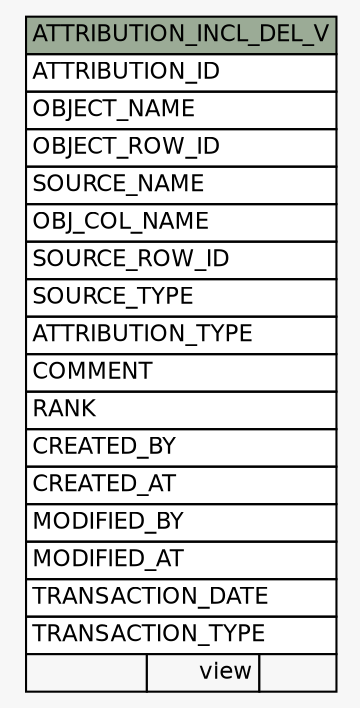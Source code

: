 // dot 2.38.0 on Windows 10 10.0
// SchemaSpy rev Unknown
digraph "ATTRIBUTION_INCL_DEL_V" {
  graph [
    rankdir="RL"
    bgcolor="#f7f7f7"
    nodesep="0.18"
    ranksep="0.46"
    fontname="Helvetica"
    fontsize="11"
  ];
  node [
    fontname="Helvetica"
    fontsize="11"
    shape="plaintext"
  ];
  edge [
    arrowsize="0.8"
  ];
  "ATTRIBUTION_INCL_DEL_V" [
    label=<
    <TABLE BORDER="0" CELLBORDER="1" CELLSPACING="0" BGCOLOR="#ffffff">
      <TR><TD COLSPAN="3" BGCOLOR="#9bab96" ALIGN="CENTER">ATTRIBUTION_INCL_DEL_V</TD></TR>
      <TR><TD PORT="ATTRIBUTION_ID" COLSPAN="3" ALIGN="LEFT">ATTRIBUTION_ID</TD></TR>
      <TR><TD PORT="OBJECT_NAME" COLSPAN="3" ALIGN="LEFT">OBJECT_NAME</TD></TR>
      <TR><TD PORT="OBJECT_ROW_ID" COLSPAN="3" ALIGN="LEFT">OBJECT_ROW_ID</TD></TR>
      <TR><TD PORT="SOURCE_NAME" COLSPAN="3" ALIGN="LEFT">SOURCE_NAME</TD></TR>
      <TR><TD PORT="OBJ_COL_NAME" COLSPAN="3" ALIGN="LEFT">OBJ_COL_NAME</TD></TR>
      <TR><TD PORT="SOURCE_ROW_ID" COLSPAN="3" ALIGN="LEFT">SOURCE_ROW_ID</TD></TR>
      <TR><TD PORT="SOURCE_TYPE" COLSPAN="3" ALIGN="LEFT">SOURCE_TYPE</TD></TR>
      <TR><TD PORT="ATTRIBUTION_TYPE" COLSPAN="3" ALIGN="LEFT">ATTRIBUTION_TYPE</TD></TR>
      <TR><TD PORT="COMMENT" COLSPAN="3" ALIGN="LEFT">COMMENT</TD></TR>
      <TR><TD PORT="RANK" COLSPAN="3" ALIGN="LEFT">RANK</TD></TR>
      <TR><TD PORT="CREATED_BY" COLSPAN="3" ALIGN="LEFT">CREATED_BY</TD></TR>
      <TR><TD PORT="CREATED_AT" COLSPAN="3" ALIGN="LEFT">CREATED_AT</TD></TR>
      <TR><TD PORT="MODIFIED_BY" COLSPAN="3" ALIGN="LEFT">MODIFIED_BY</TD></TR>
      <TR><TD PORT="MODIFIED_AT" COLSPAN="3" ALIGN="LEFT">MODIFIED_AT</TD></TR>
      <TR><TD PORT="TRANSACTION_DATE" COLSPAN="3" ALIGN="LEFT">TRANSACTION_DATE</TD></TR>
      <TR><TD PORT="TRANSACTION_TYPE" COLSPAN="3" ALIGN="LEFT">TRANSACTION_TYPE</TD></TR>
      <TR><TD ALIGN="LEFT" BGCOLOR="#f7f7f7">  </TD><TD ALIGN="RIGHT" BGCOLOR="#f7f7f7">view</TD><TD ALIGN="RIGHT" BGCOLOR="#f7f7f7">  </TD></TR>
    </TABLE>>
    URL="tables/ATTRIBUTION_INCL_DEL_V.html"
    tooltip="ATTRIBUTION_INCL_DEL_V"
  ];
}
